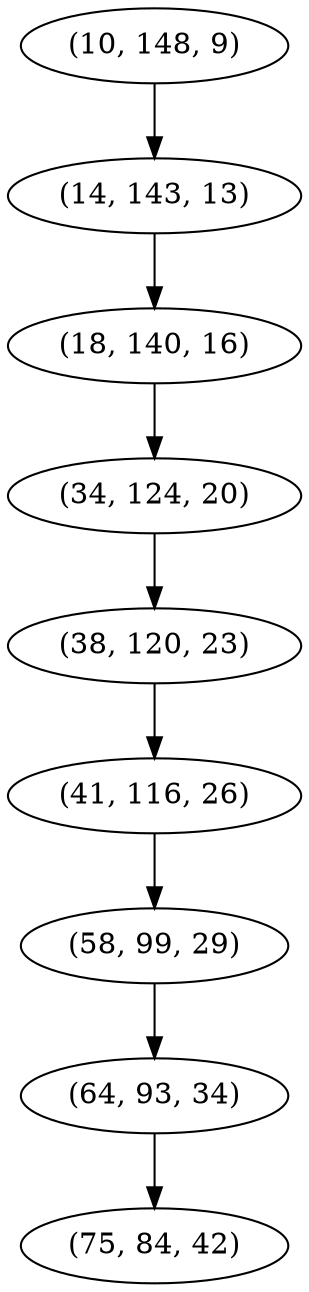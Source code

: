 digraph tree {
    "(10, 148, 9)";
    "(14, 143, 13)";
    "(18, 140, 16)";
    "(34, 124, 20)";
    "(38, 120, 23)";
    "(41, 116, 26)";
    "(58, 99, 29)";
    "(64, 93, 34)";
    "(75, 84, 42)";
    "(10, 148, 9)" -> "(14, 143, 13)";
    "(14, 143, 13)" -> "(18, 140, 16)";
    "(18, 140, 16)" -> "(34, 124, 20)";
    "(34, 124, 20)" -> "(38, 120, 23)";
    "(38, 120, 23)" -> "(41, 116, 26)";
    "(41, 116, 26)" -> "(58, 99, 29)";
    "(58, 99, 29)" -> "(64, 93, 34)";
    "(64, 93, 34)" -> "(75, 84, 42)";
}
